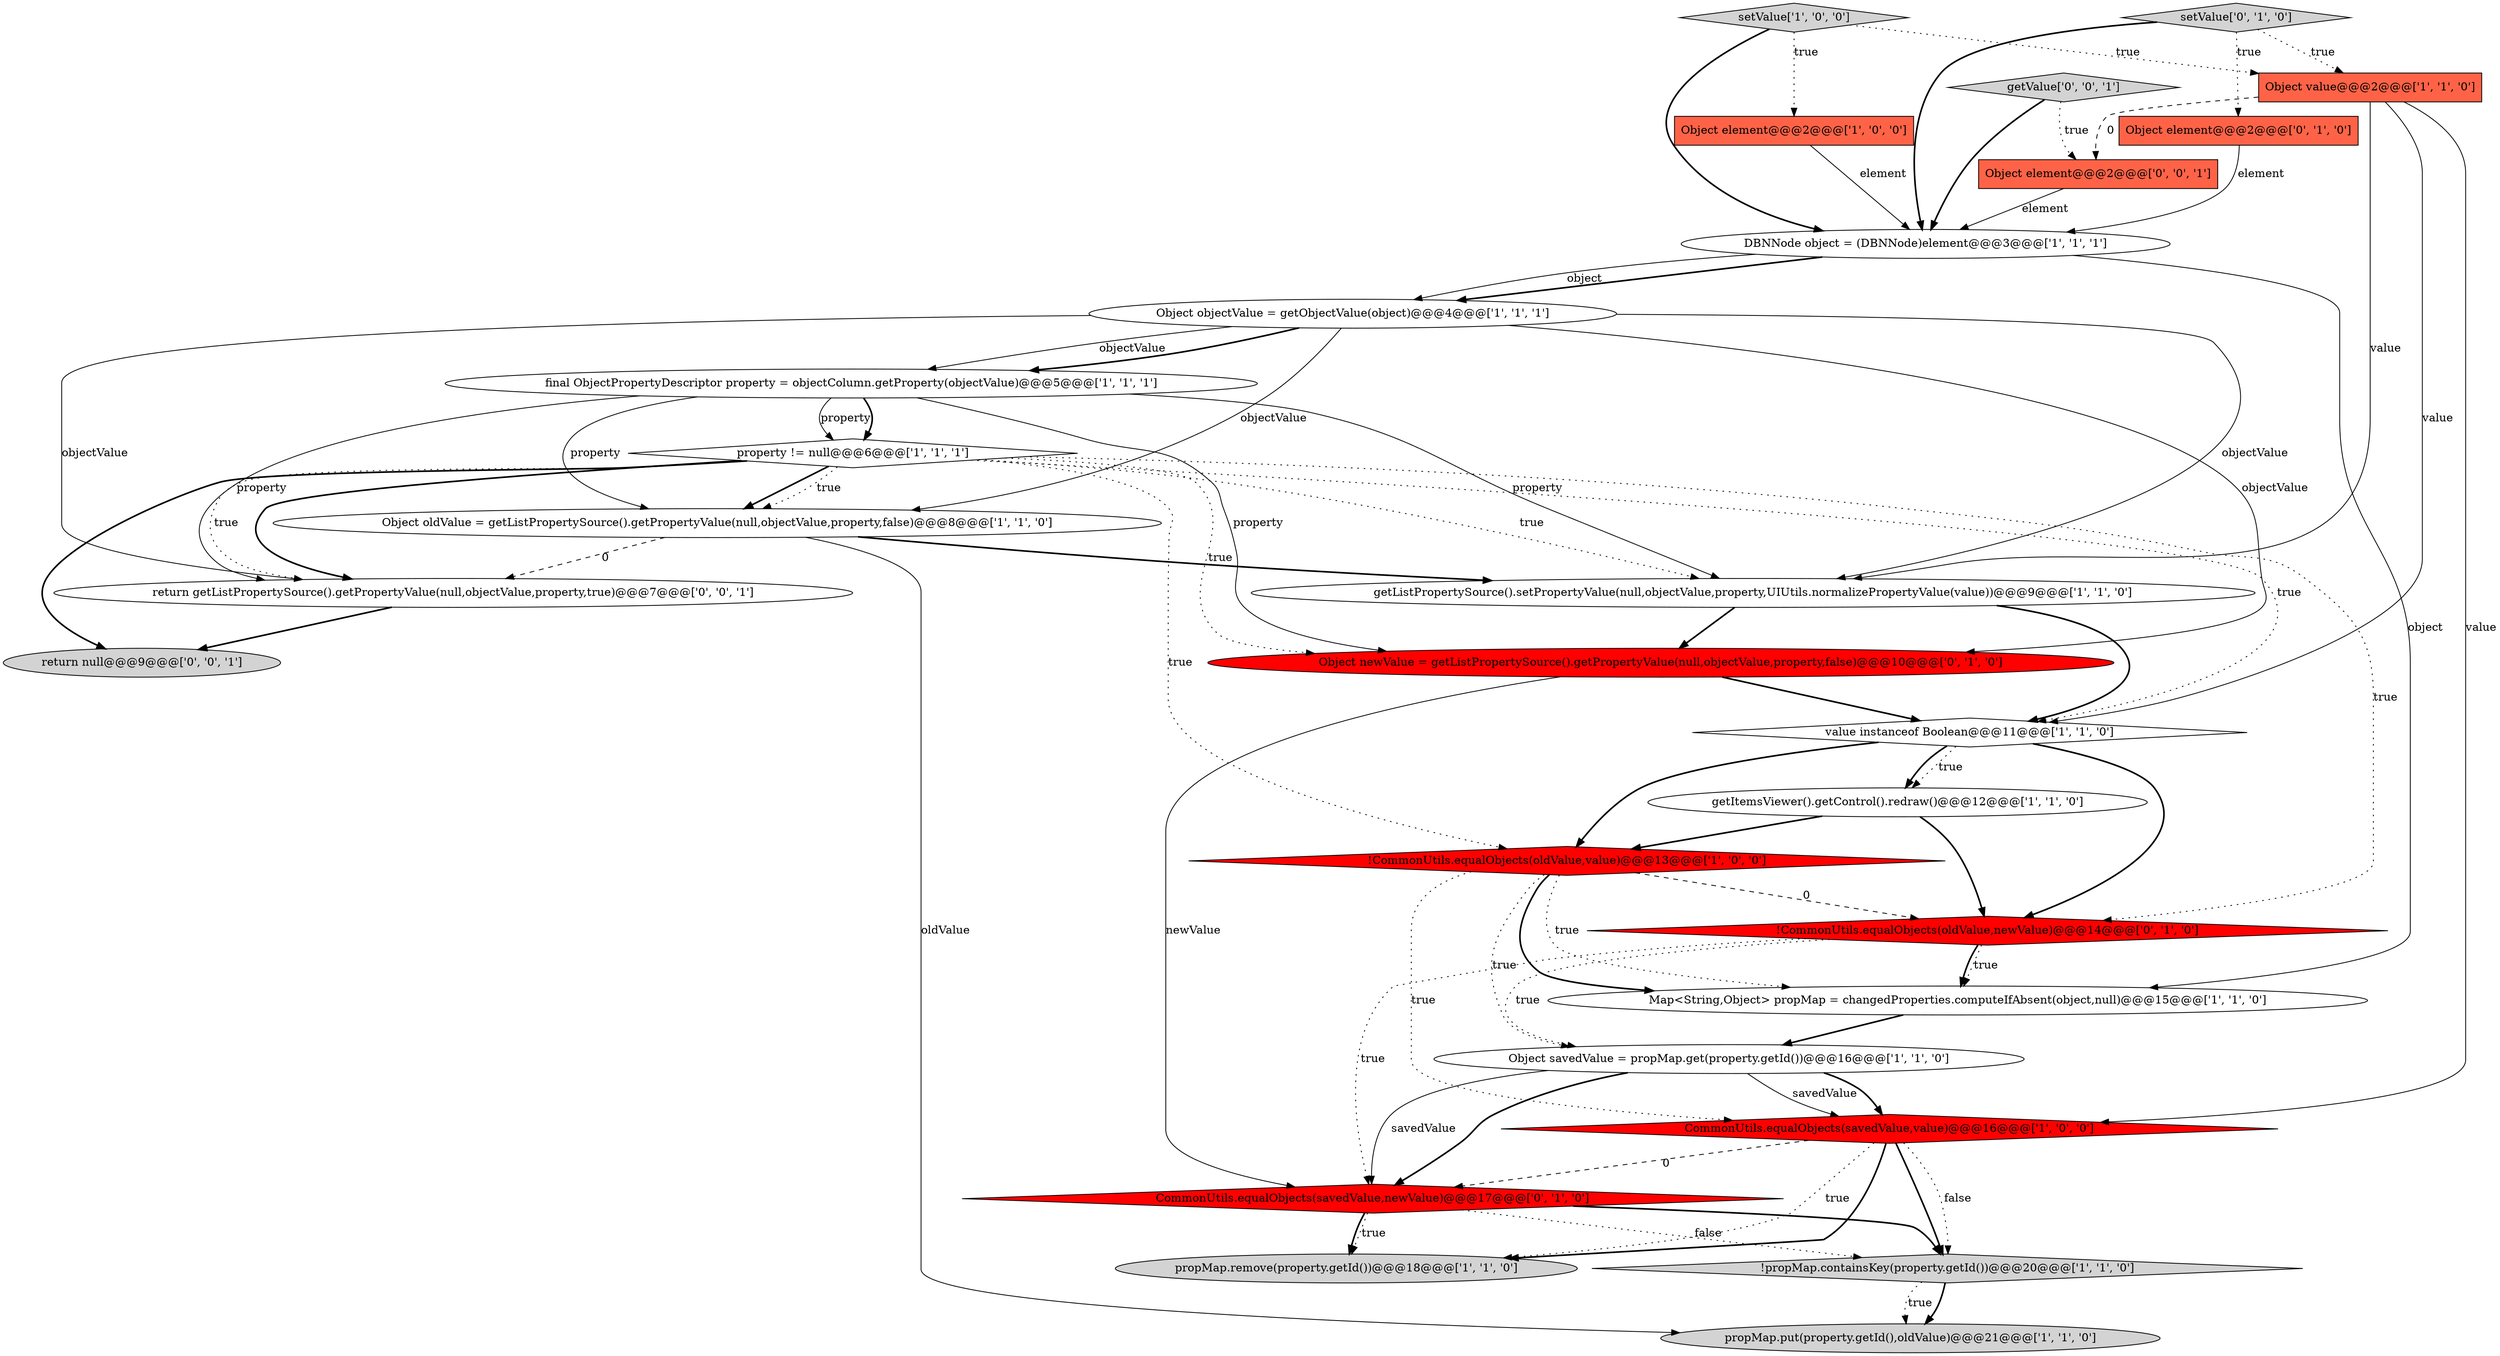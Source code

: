 digraph {
17 [style = filled, label = "!propMap.containsKey(property.getId())@@@20@@@['1', '1', '0']", fillcolor = lightgray, shape = diamond image = "AAA0AAABBB1BBB"];
25 [style = filled, label = "Object element@@@2@@@['0', '0', '1']", fillcolor = tomato, shape = box image = "AAA0AAABBB3BBB"];
16 [style = filled, label = "Object oldValue = getListPropertySource().getPropertyValue(null,objectValue,property,false)@@@8@@@['1', '1', '0']", fillcolor = white, shape = ellipse image = "AAA0AAABBB1BBB"];
14 [style = filled, label = "getItemsViewer().getControl().redraw()@@@12@@@['1', '1', '0']", fillcolor = white, shape = ellipse image = "AAA0AAABBB1BBB"];
2 [style = filled, label = "final ObjectPropertyDescriptor property = objectColumn.getProperty(objectValue)@@@5@@@['1', '1', '1']", fillcolor = white, shape = ellipse image = "AAA0AAABBB1BBB"];
9 [style = filled, label = "value instanceof Boolean@@@11@@@['1', '1', '0']", fillcolor = white, shape = diamond image = "AAA0AAABBB1BBB"];
19 [style = filled, label = "!CommonUtils.equalObjects(oldValue,newValue)@@@14@@@['0', '1', '0']", fillcolor = red, shape = diamond image = "AAA1AAABBB2BBB"];
12 [style = filled, label = "property != null@@@6@@@['1', '1', '1']", fillcolor = white, shape = diamond image = "AAA0AAABBB1BBB"];
0 [style = filled, label = "getListPropertySource().setPropertyValue(null,objectValue,property,UIUtils.normalizePropertyValue(value))@@@9@@@['1', '1', '0']", fillcolor = white, shape = ellipse image = "AAA0AAABBB1BBB"];
5 [style = filled, label = "Object objectValue = getObjectValue(object)@@@4@@@['1', '1', '1']", fillcolor = white, shape = ellipse image = "AAA0AAABBB1BBB"];
1 [style = filled, label = "Object element@@@2@@@['1', '0', '0']", fillcolor = tomato, shape = box image = "AAA0AAABBB1BBB"];
8 [style = filled, label = "propMap.put(property.getId(),oldValue)@@@21@@@['1', '1', '0']", fillcolor = lightgray, shape = ellipse image = "AAA0AAABBB1BBB"];
11 [style = filled, label = "setValue['1', '0', '0']", fillcolor = lightgray, shape = diamond image = "AAA0AAABBB1BBB"];
15 [style = filled, label = "DBNNode object = (DBNNode)element@@@3@@@['1', '1', '1']", fillcolor = white, shape = ellipse image = "AAA0AAABBB1BBB"];
24 [style = filled, label = "getValue['0', '0', '1']", fillcolor = lightgray, shape = diamond image = "AAA0AAABBB3BBB"];
22 [style = filled, label = "CommonUtils.equalObjects(savedValue,newValue)@@@17@@@['0', '1', '0']", fillcolor = red, shape = diamond image = "AAA1AAABBB2BBB"];
21 [style = filled, label = "setValue['0', '1', '0']", fillcolor = lightgray, shape = diamond image = "AAA0AAABBB2BBB"];
20 [style = filled, label = "Object newValue = getListPropertySource().getPropertyValue(null,objectValue,property,false)@@@10@@@['0', '1', '0']", fillcolor = red, shape = ellipse image = "AAA1AAABBB2BBB"];
13 [style = filled, label = "Object savedValue = propMap.get(property.getId())@@@16@@@['1', '1', '0']", fillcolor = white, shape = ellipse image = "AAA0AAABBB1BBB"];
23 [style = filled, label = "return getListPropertySource().getPropertyValue(null,objectValue,property,true)@@@7@@@['0', '0', '1']", fillcolor = white, shape = ellipse image = "AAA0AAABBB3BBB"];
26 [style = filled, label = "return null@@@9@@@['0', '0', '1']", fillcolor = lightgray, shape = ellipse image = "AAA0AAABBB3BBB"];
4 [style = filled, label = "CommonUtils.equalObjects(savedValue,value)@@@16@@@['1', '0', '0']", fillcolor = red, shape = diamond image = "AAA1AAABBB1BBB"];
18 [style = filled, label = "Object element@@@2@@@['0', '1', '0']", fillcolor = tomato, shape = box image = "AAA0AAABBB2BBB"];
3 [style = filled, label = "Map<String,Object> propMap = changedProperties.computeIfAbsent(object,null)@@@15@@@['1', '1', '0']", fillcolor = white, shape = ellipse image = "AAA0AAABBB1BBB"];
10 [style = filled, label = "propMap.remove(property.getId())@@@18@@@['1', '1', '0']", fillcolor = lightgray, shape = ellipse image = "AAA0AAABBB1BBB"];
7 [style = filled, label = "Object value@@@2@@@['1', '1', '0']", fillcolor = tomato, shape = box image = "AAA0AAABBB1BBB"];
6 [style = filled, label = "!CommonUtils.equalObjects(oldValue,value)@@@13@@@['1', '0', '0']", fillcolor = red, shape = diamond image = "AAA1AAABBB1BBB"];
11->7 [style = dotted, label="true"];
4->10 [style = bold, label=""];
2->12 [style = solid, label="property"];
2->0 [style = solid, label="property"];
6->3 [style = bold, label=""];
5->2 [style = solid, label="objectValue"];
16->0 [style = bold, label=""];
0->9 [style = bold, label=""];
17->8 [style = bold, label=""];
22->10 [style = dotted, label="true"];
4->17 [style = bold, label=""];
18->15 [style = solid, label="element"];
12->23 [style = dotted, label="true"];
20->9 [style = bold, label=""];
24->15 [style = bold, label=""];
4->10 [style = dotted, label="true"];
21->18 [style = dotted, label="true"];
24->25 [style = dotted, label="true"];
11->1 [style = dotted, label="true"];
21->15 [style = bold, label=""];
6->13 [style = dotted, label="true"];
23->26 [style = bold, label=""];
7->0 [style = solid, label="value"];
5->23 [style = solid, label="objectValue"];
7->9 [style = solid, label="value"];
14->19 [style = bold, label=""];
16->23 [style = dashed, label="0"];
12->16 [style = bold, label=""];
12->26 [style = bold, label=""];
19->13 [style = dotted, label="true"];
4->22 [style = dashed, label="0"];
2->16 [style = solid, label="property"];
25->15 [style = solid, label="element"];
4->17 [style = dotted, label="false"];
9->14 [style = dotted, label="true"];
15->5 [style = bold, label=""];
2->12 [style = bold, label=""];
2->20 [style = solid, label="property"];
13->4 [style = solid, label="savedValue"];
9->6 [style = bold, label=""];
11->15 [style = bold, label=""];
5->16 [style = solid, label="objectValue"];
17->8 [style = dotted, label="true"];
5->2 [style = bold, label=""];
12->20 [style = dotted, label="true"];
6->4 [style = dotted, label="true"];
5->20 [style = solid, label="objectValue"];
12->16 [style = dotted, label="true"];
7->4 [style = solid, label="value"];
12->6 [style = dotted, label="true"];
12->19 [style = dotted, label="true"];
19->3 [style = dotted, label="true"];
21->7 [style = dotted, label="true"];
6->19 [style = dashed, label="0"];
19->22 [style = dotted, label="true"];
22->10 [style = bold, label=""];
9->14 [style = bold, label=""];
7->25 [style = dashed, label="0"];
3->13 [style = bold, label=""];
9->19 [style = bold, label=""];
22->17 [style = bold, label=""];
12->0 [style = dotted, label="true"];
16->8 [style = solid, label="oldValue"];
0->20 [style = bold, label=""];
2->23 [style = solid, label="property"];
12->23 [style = bold, label=""];
13->22 [style = bold, label=""];
1->15 [style = solid, label="element"];
20->22 [style = solid, label="newValue"];
6->3 [style = dotted, label="true"];
5->0 [style = solid, label="objectValue"];
13->22 [style = solid, label="savedValue"];
19->3 [style = bold, label=""];
14->6 [style = bold, label=""];
13->4 [style = bold, label=""];
15->5 [style = solid, label="object"];
22->17 [style = dotted, label="false"];
12->9 [style = dotted, label="true"];
15->3 [style = solid, label="object"];
}
